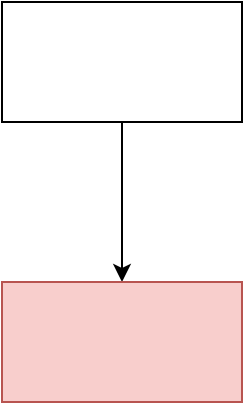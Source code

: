 <mxfile version="16.2.4" type="github">
  <diagram id="HlH6K930nWOC8sB7wlhl" name="Page-1">
    <mxGraphModel dx="1038" dy="575" grid="1" gridSize="10" guides="1" tooltips="1" connect="1" arrows="1" fold="1" page="1" pageScale="1" pageWidth="827" pageHeight="1169" math="0" shadow="0">
      <root>
        <mxCell id="0" />
        <mxCell id="1" parent="0" />
        <mxCell id="byEN87MEzPZD4lCgagvE-3" value="" style="edgeStyle=orthogonalEdgeStyle;rounded=0;orthogonalLoop=1;jettySize=auto;html=1;" edge="1" parent="1" source="byEN87MEzPZD4lCgagvE-1" target="byEN87MEzPZD4lCgagvE-2">
          <mxGeometry relative="1" as="geometry" />
        </mxCell>
        <mxCell id="byEN87MEzPZD4lCgagvE-1" value="" style="rounded=0;whiteSpace=wrap;html=1;" vertex="1" parent="1">
          <mxGeometry x="160" y="80" width="120" height="60" as="geometry" />
        </mxCell>
        <mxCell id="byEN87MEzPZD4lCgagvE-2" value="" style="rounded=0;whiteSpace=wrap;html=1;fillColor=#f8cecc;strokeColor=#b85450;" vertex="1" parent="1">
          <mxGeometry x="160" y="220" width="120" height="60" as="geometry" />
        </mxCell>
      </root>
    </mxGraphModel>
  </diagram>
</mxfile>
